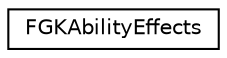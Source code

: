 digraph "Graphical Class Hierarchy"
{
 // LATEX_PDF_SIZE
  edge [fontname="Helvetica",fontsize="10",labelfontname="Helvetica",labelfontsize="10"];
  node [fontname="Helvetica",fontsize="10",shape=record];
  rankdir="LR";
  Node0 [label="FGKAbilityEffects",height=0.2,width=0.4,color="black", fillcolor="white", style="filled",URL="$structFGKAbilityEffects.html",tooltip=" "];
}
